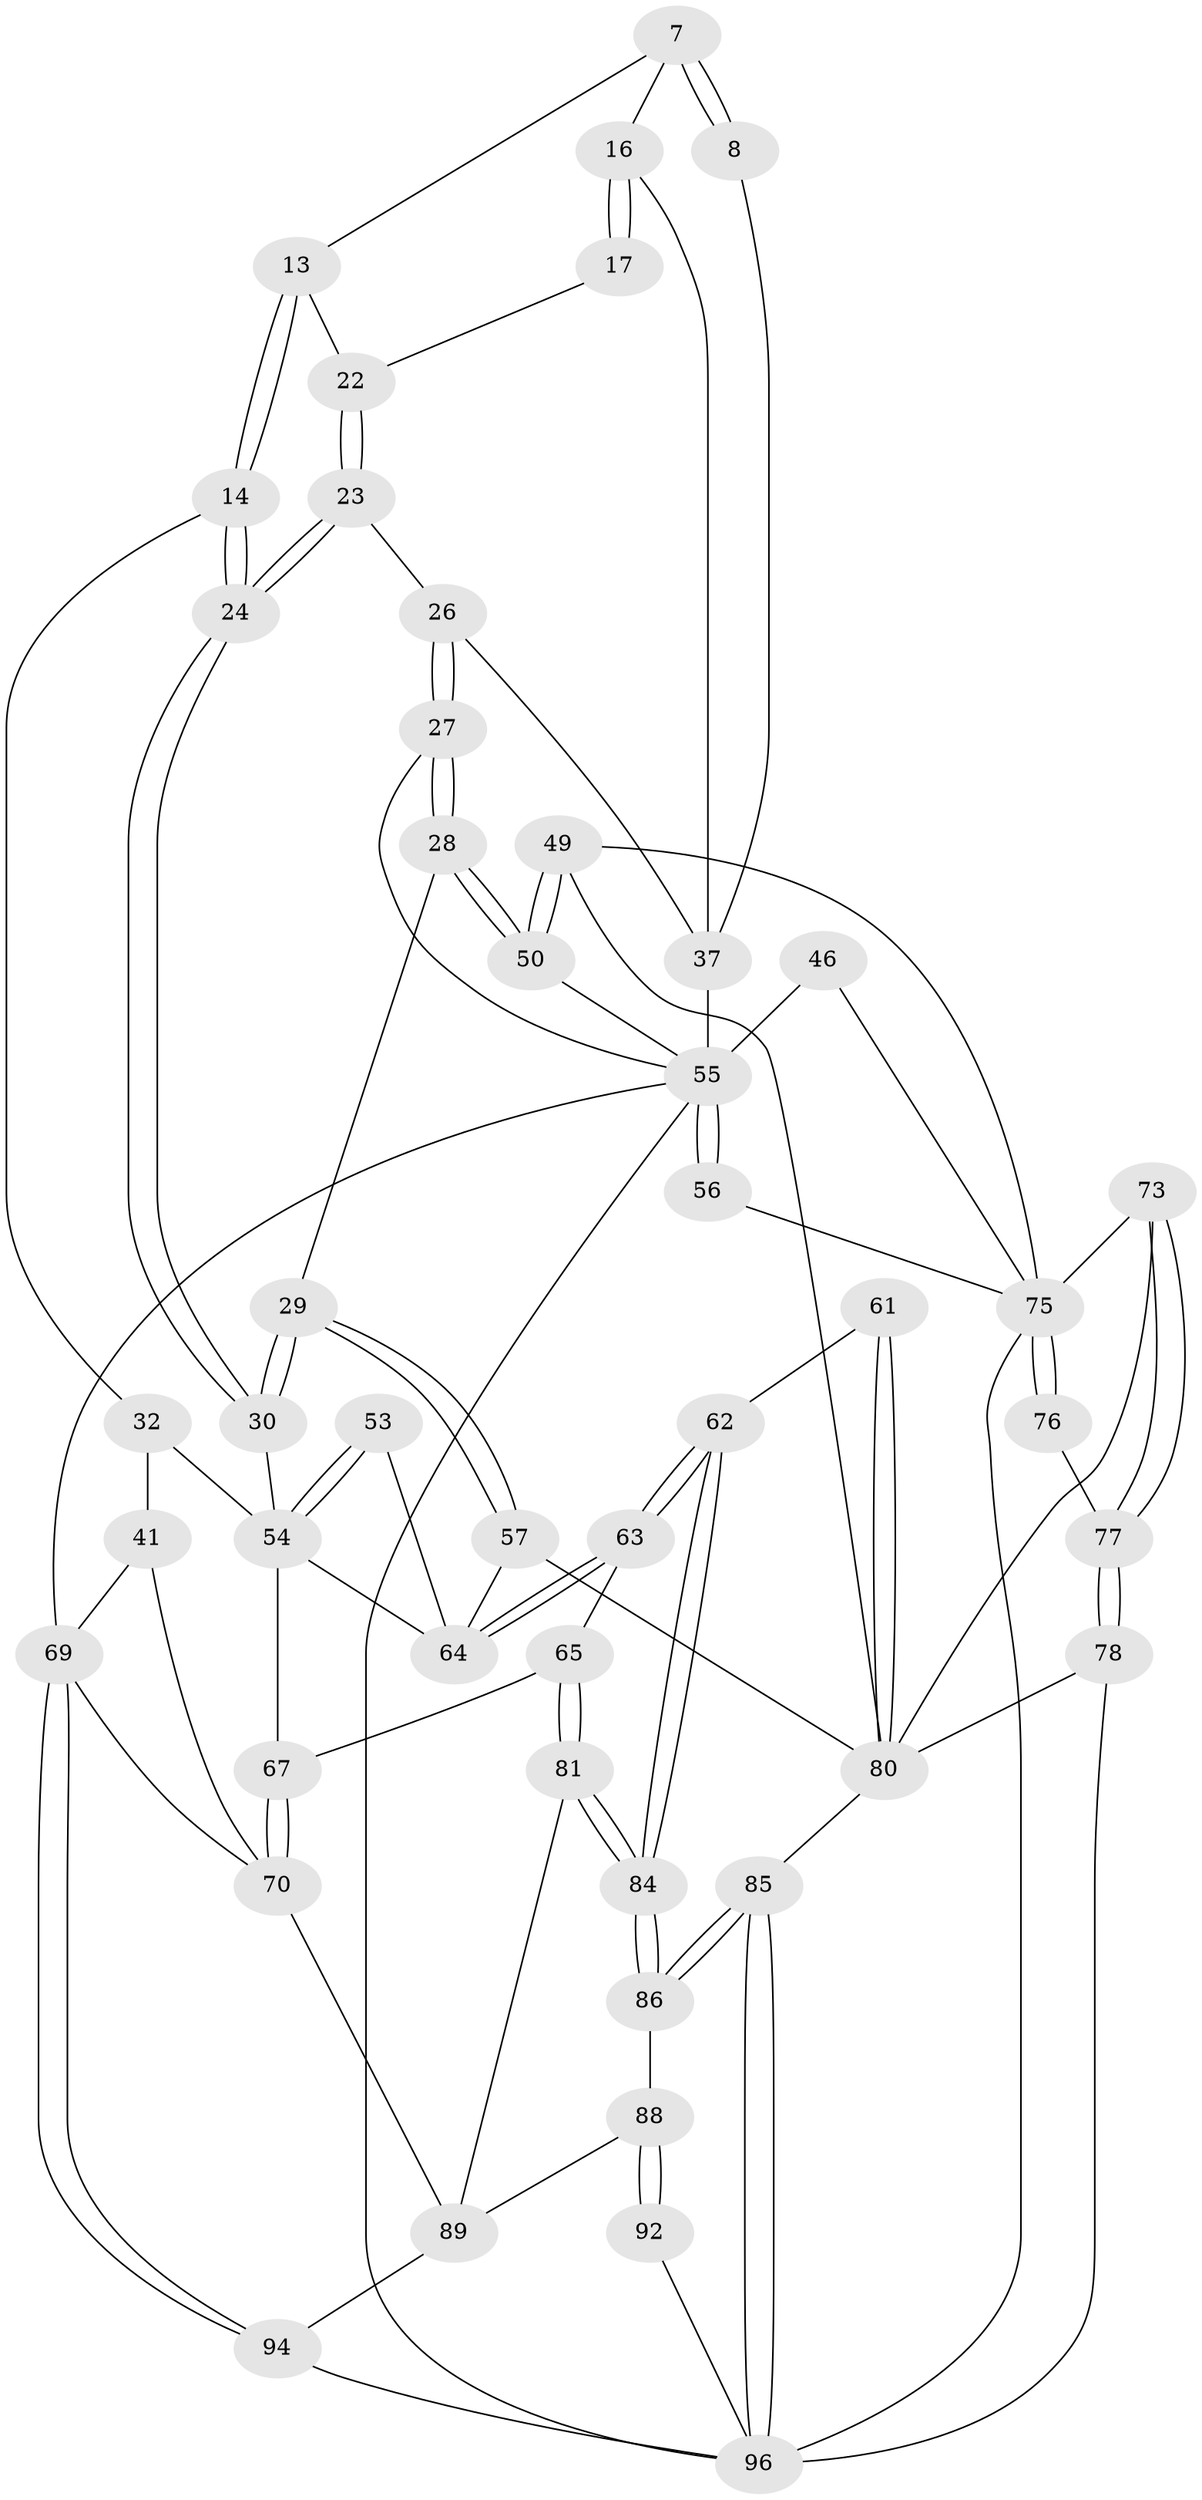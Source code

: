 // original degree distribution, {3: 0.020833333333333332, 4: 0.28125, 5: 0.4375, 6: 0.2604166666666667}
// Generated by graph-tools (version 1.1) at 2025/02/03/09/25 05:02:10]
// undirected, 48 vertices, 108 edges
graph export_dot {
graph [start="1"]
  node [color=gray90,style=filled];
  7 [pos="+0.45918049044346926+0"];
  8 [pos="+0.4531806263833488+0",super="+5"];
  13 [pos="+0.46351936116796055+0.10828601592254666"];
  14 [pos="+0.35270012051586846+0.26178866297886016"];
  16 [pos="+0.7239251168376523+0.28152343530346596",super="+2+6"];
  17 [pos="+0.6047874027131953+0.19169033067385322"];
  22 [pos="+0.518712032916136+0.21900171255549114"];
  23 [pos="+0.5110619345779926+0.254077367769693"];
  24 [pos="+0.4009043762585345+0.30632927771525204"];
  26 [pos="+0.5448036883654114+0.2897740183424969"];
  27 [pos="+0.5175190119768881+0.42809371350308817"];
  28 [pos="+0.4801417275429297+0.4688978521381958"];
  29 [pos="+0.45132728696502067+0.48127028463231225"];
  30 [pos="+0.4194441730656704+0.4476954572530179"];
  32 [pos="+0.18490983854698698+0.293160368795801",super="+15"];
  37 [pos="+0.9135604535853563+0.28294383022091707",super="+20+25+18+3+4"];
  41 [pos="+0+0.4164236906847115",super="+31"];
  46 [pos="+0.9201107988303941+0.5028069062409792"];
  49 [pos="+0.7497930059391893+0.5620498113757114"];
  50 [pos="+0.7348982269075025+0.5206403608342914"];
  53 [pos="+0.2094128306286905+0.5590515518697085"];
  54 [pos="+0.16688798504196317+0.5808130923378799",super="+42+52"];
  55 [pos="+1+1",super="+21+51"];
  56 [pos="+1+0.8536843568293324"];
  57 [pos="+0.45088540310356884+0.48575895094607036"];
  61 [pos="+0.5019291175737082+0.708048614599605"];
  62 [pos="+0.4908359601871531+0.7157939571472622"];
  63 [pos="+0.3490684779448147+0.6221937311417481"];
  64 [pos="+0.36587621533526704+0.5840267505001673",super="+58"];
  65 [pos="+0.2686573990511112+0.7031699785799976"];
  67 [pos="+0.09326036205527924+0.720143090491627",super="+43+66"];
  69 [pos="+0+1",super="+10"];
  70 [pos="+0+0.8886808360346813",super="+68+44"];
  73 [pos="+0.6362360621293088+0.719015630729804"];
  75 [pos="+0.8799690009985952+0.8221500570260281",super="+71+48+72"];
  76 [pos="+0.7586273707041009+0.7467624657397429"];
  77 [pos="+0.6752282031906001+0.8342106414176601"];
  78 [pos="+0.6546165234480339+0.872826620271882"];
  80 [pos="+0.6080331892476345+0.8235122191068376",super="+74+79+60"];
  81 [pos="+0.28746133447784566+0.7351323131754666"];
  84 [pos="+0.4251841745715468+0.7814971442752356"];
  85 [pos="+0.5962802920317964+0.9552203326825056"];
  86 [pos="+0.432391215558653+0.8543537057254745"];
  88 [pos="+0.3077886423881718+0.8881194248493874",super="+87"];
  89 [pos="+0.2868165127848212+0.8794643952243195",super="+82+83"];
  92 [pos="+0.3223168411471673+1"];
  94 [pos="+0.2860290488162987+1",super="+90"];
  96 [pos="+0.5963161478420113+1",super="+93+95"];
  7 -- 8;
  7 -- 8;
  7 -- 13;
  7 -- 16;
  8 -- 37;
  13 -- 14;
  13 -- 14;
  13 -- 22;
  14 -- 24;
  14 -- 24;
  14 -- 32;
  16 -- 17 [weight=2];
  16 -- 17;
  16 -- 37 [weight=2];
  17 -- 22;
  22 -- 23;
  22 -- 23;
  23 -- 24;
  23 -- 24;
  23 -- 26;
  24 -- 30;
  24 -- 30;
  26 -- 27;
  26 -- 27;
  26 -- 37;
  27 -- 28;
  27 -- 28;
  27 -- 55;
  28 -- 29;
  28 -- 50;
  28 -- 50;
  29 -- 30;
  29 -- 30;
  29 -- 57;
  29 -- 57;
  30 -- 54;
  32 -- 41 [weight=2];
  32 -- 54;
  37 -- 55 [weight=5];
  41 -- 69 [weight=2];
  41 -- 70;
  46 -- 55 [weight=2];
  46 -- 75;
  49 -- 50;
  49 -- 50;
  49 -- 75;
  49 -- 80;
  50 -- 55;
  53 -- 54 [weight=2];
  53 -- 54;
  53 -- 64;
  54 -- 67 [weight=2];
  54 -- 64;
  55 -- 56 [weight=2];
  55 -- 56;
  55 -- 69 [weight=2];
  55 -- 96;
  56 -- 75;
  57 -- 64;
  57 -- 80;
  61 -- 62;
  61 -- 80 [weight=2];
  61 -- 80;
  62 -- 63;
  62 -- 63;
  62 -- 84;
  62 -- 84;
  63 -- 64;
  63 -- 64;
  63 -- 65;
  65 -- 81;
  65 -- 81;
  65 -- 67;
  67 -- 70 [weight=2];
  67 -- 70;
  69 -- 94;
  69 -- 94;
  69 -- 70;
  70 -- 89;
  73 -- 77;
  73 -- 77;
  73 -- 80;
  73 -- 75;
  75 -- 76 [weight=2];
  75 -- 76;
  75 -- 96;
  76 -- 77;
  77 -- 78;
  77 -- 78;
  78 -- 80;
  78 -- 96;
  80 -- 85;
  81 -- 84;
  81 -- 84;
  81 -- 89;
  84 -- 86;
  84 -- 86;
  85 -- 86;
  85 -- 86;
  85 -- 96;
  85 -- 96;
  86 -- 88;
  88 -- 89;
  88 -- 92 [weight=2];
  88 -- 92;
  89 -- 94 [weight=2];
  92 -- 96;
  94 -- 96;
}
